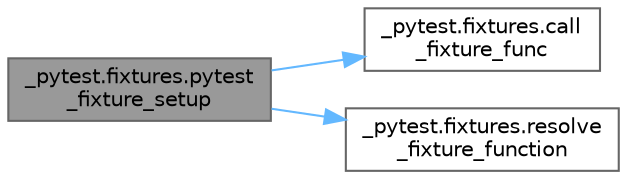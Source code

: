 digraph "_pytest.fixtures.pytest_fixture_setup"
{
 // LATEX_PDF_SIZE
  bgcolor="transparent";
  edge [fontname=Helvetica,fontsize=10,labelfontname=Helvetica,labelfontsize=10];
  node [fontname=Helvetica,fontsize=10,shape=box,height=0.2,width=0.4];
  rankdir="LR";
  Node1 [id="Node000001",label="_pytest.fixtures.pytest\l_fixture_setup",height=0.2,width=0.4,color="gray40", fillcolor="grey60", style="filled", fontcolor="black",tooltip=" "];
  Node1 -> Node2 [id="edge1_Node000001_Node000002",color="steelblue1",style="solid",tooltip=" "];
  Node2 [id="Node000002",label="_pytest.fixtures.call\l_fixture_func",height=0.2,width=0.4,color="grey40", fillcolor="white", style="filled",URL="$namespace__pytest_1_1fixtures.html#a953d0c471ea306a370845187fe4180fe",tooltip=" "];
  Node1 -> Node3 [id="edge2_Node000001_Node000003",color="steelblue1",style="solid",tooltip=" "];
  Node3 [id="Node000003",label="_pytest.fixtures.resolve\l_fixture_function",height=0.2,width=0.4,color="grey40", fillcolor="white", style="filled",URL="$namespace__pytest_1_1fixtures.html#a0080896bcb086abf480c89a9cbbae98f",tooltip=" "];
}
